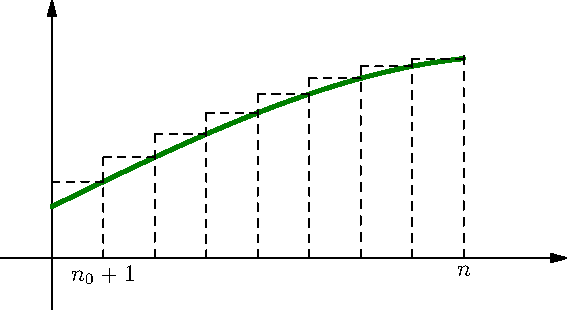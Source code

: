 size(10cm);

import graph;

real f( real x) {
  return 1 + (3.9/8)*x - 0.002*x^3;
}

axes((-1,-1),(10,5), Arrow);

draw(graph(f,0, 8), deepgreen+2);

for(int i = 1; i < 9; ++i){
  draw((i,0)--(i,f(i+1)), dashed);
  draw((i-1,f(i))--(i,f(i)),dashed);
}

label('$n_0+1$',(1,0),S);
label('$n$',(8,0),S);